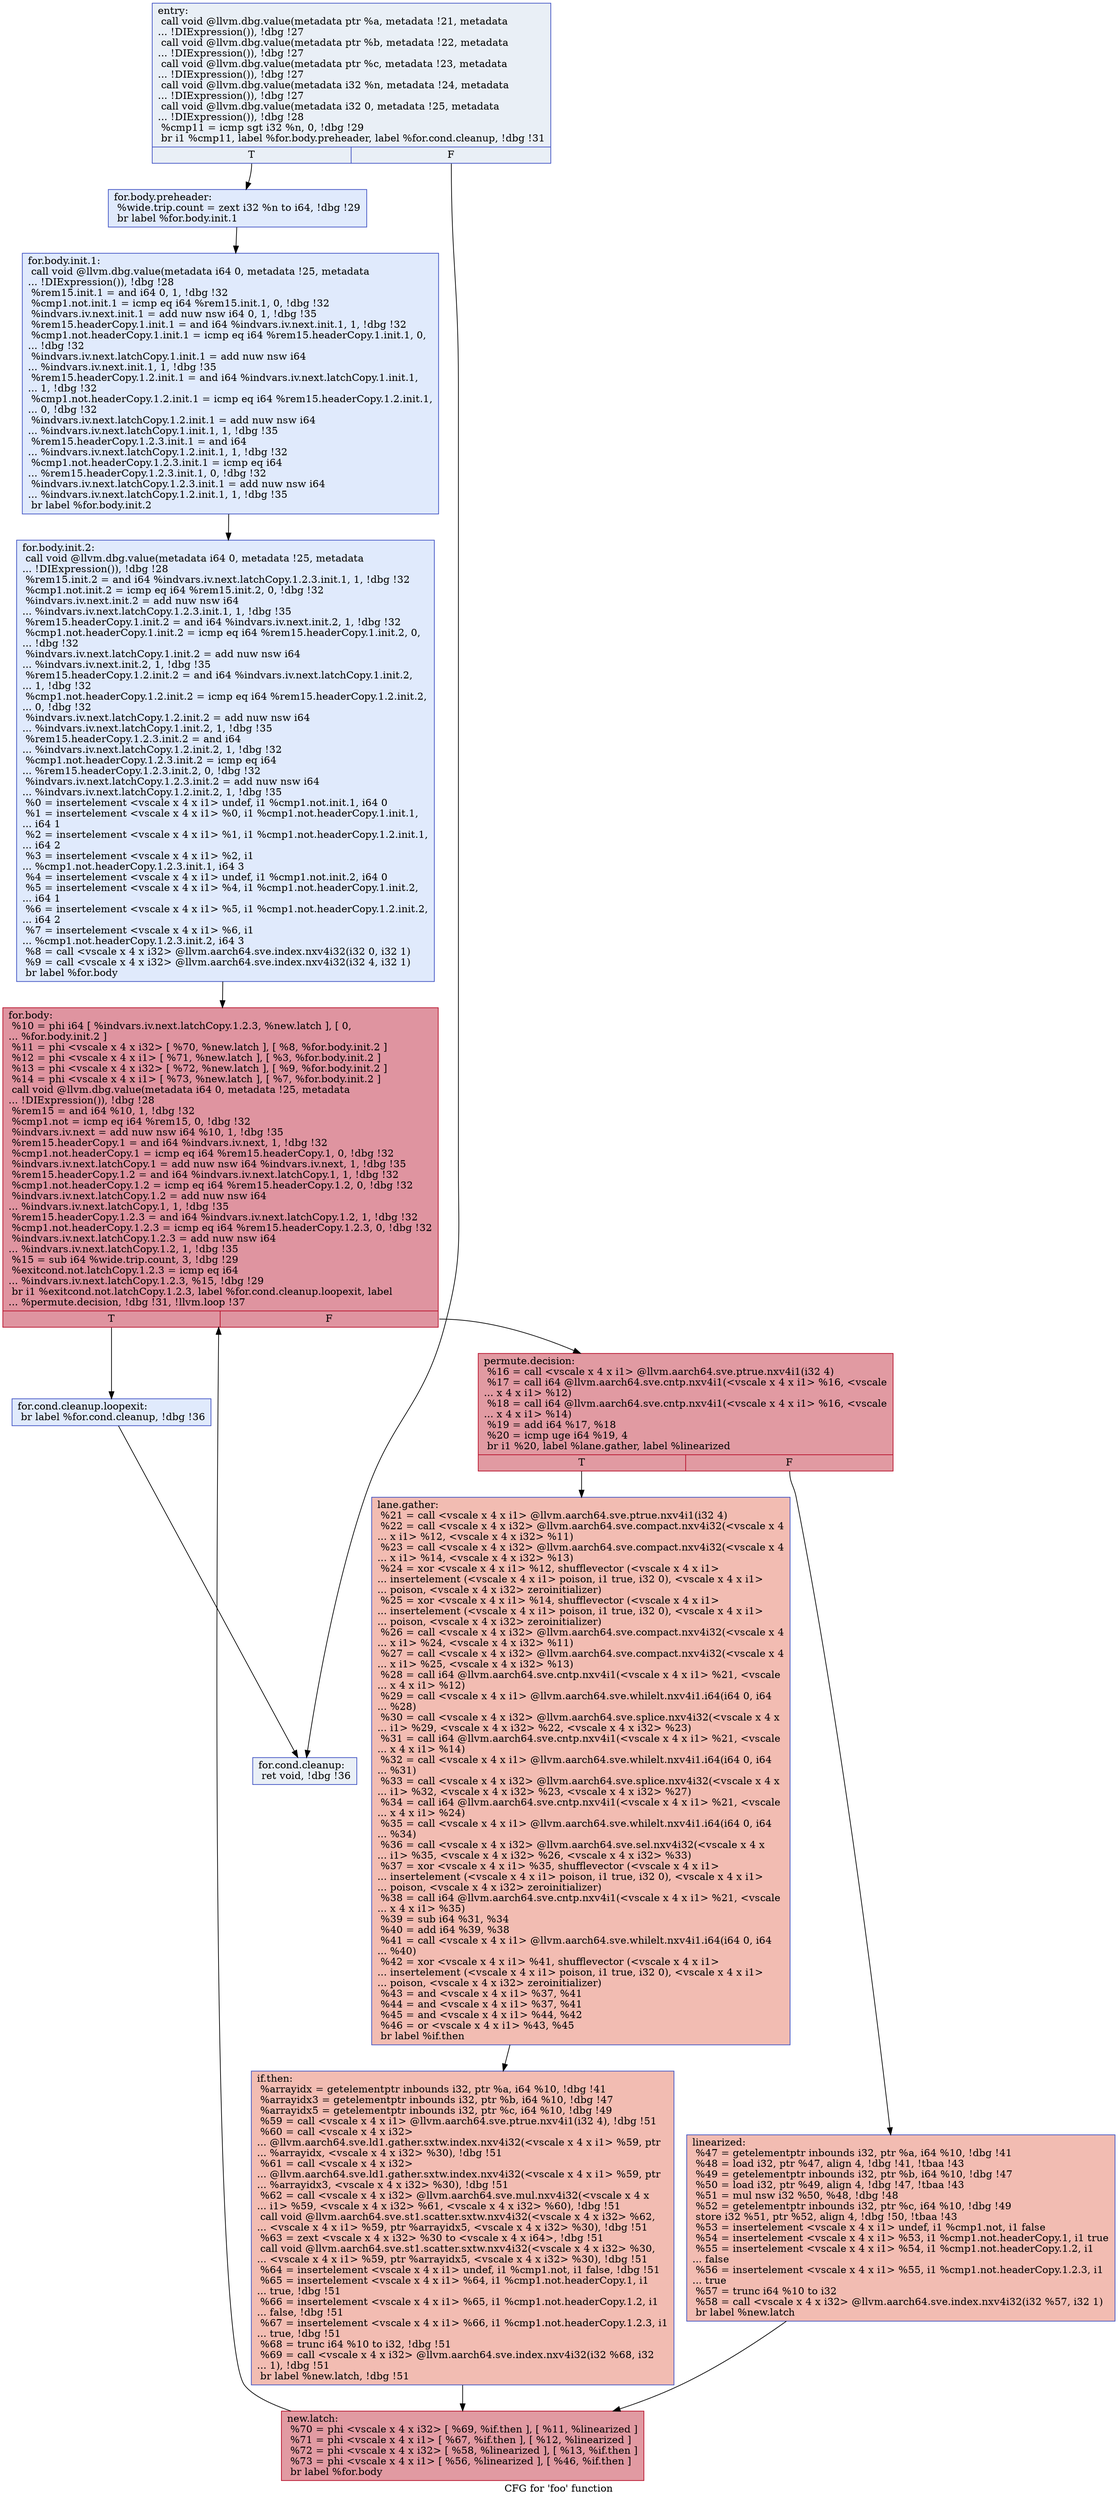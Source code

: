 digraph "CFG for 'foo' function" {
	label="CFG for 'foo' function";

	Node0x564d3b6eb320 [shape=record,color="#3d50c3ff", style=filled, fillcolor="#cedaeb70",label="{entry:\l  call void @llvm.dbg.value(metadata ptr %a, metadata !21, metadata\l... !DIExpression()), !dbg !27\l  call void @llvm.dbg.value(metadata ptr %b, metadata !22, metadata\l... !DIExpression()), !dbg !27\l  call void @llvm.dbg.value(metadata ptr %c, metadata !23, metadata\l... !DIExpression()), !dbg !27\l  call void @llvm.dbg.value(metadata i32 %n, metadata !24, metadata\l... !DIExpression()), !dbg !27\l  call void @llvm.dbg.value(metadata i32 0, metadata !25, metadata\l... !DIExpression()), !dbg !28\l  %cmp11 = icmp sgt i32 %n, 0, !dbg !29\l  br i1 %cmp11, label %for.body.preheader, label %for.cond.cleanup, !dbg !31\l|{<s0>T|<s1>F}}"];
	Node0x564d3b6eb320:s0 -> Node0x564d3b6ed8b0;
	Node0x564d3b6eb320:s1 -> Node0x564d3b6ed9b0;
	Node0x564d3b6ed8b0 [shape=record,color="#3d50c3ff", style=filled, fillcolor="#b9d0f970",label="{for.body.preheader:                               \l  %wide.trip.count = zext i32 %n to i64, !dbg !29\l  br label %for.body.init.1\l}"];
	Node0x564d3b6ed8b0 -> Node0x564d3b6ee340;
	Node0x564d3b6ee340 [shape=record,color="#3d50c3ff", style=filled, fillcolor="#b9d0f970",label="{for.body.init.1:                                  \l  call void @llvm.dbg.value(metadata i64 0, metadata !25, metadata\l... !DIExpression()), !dbg !28\l  %rem15.init.1 = and i64 0, 1, !dbg !32\l  %cmp1.not.init.1 = icmp eq i64 %rem15.init.1, 0, !dbg !32\l  %indvars.iv.next.init.1 = add nuw nsw i64 0, 1, !dbg !35\l  %rem15.headerCopy.1.init.1 = and i64 %indvars.iv.next.init.1, 1, !dbg !32\l  %cmp1.not.headerCopy.1.init.1 = icmp eq i64 %rem15.headerCopy.1.init.1, 0,\l... !dbg !32\l  %indvars.iv.next.latchCopy.1.init.1 = add nuw nsw i64\l... %indvars.iv.next.init.1, 1, !dbg !35\l  %rem15.headerCopy.1.2.init.1 = and i64 %indvars.iv.next.latchCopy.1.init.1,\l... 1, !dbg !32\l  %cmp1.not.headerCopy.1.2.init.1 = icmp eq i64 %rem15.headerCopy.1.2.init.1,\l... 0, !dbg !32\l  %indvars.iv.next.latchCopy.1.2.init.1 = add nuw nsw i64\l... %indvars.iv.next.latchCopy.1.init.1, 1, !dbg !35\l  %rem15.headerCopy.1.2.3.init.1 = and i64\l... %indvars.iv.next.latchCopy.1.2.init.1, 1, !dbg !32\l  %cmp1.not.headerCopy.1.2.3.init.1 = icmp eq i64\l... %rem15.headerCopy.1.2.3.init.1, 0, !dbg !32\l  %indvars.iv.next.latchCopy.1.2.3.init.1 = add nuw nsw i64\l... %indvars.iv.next.latchCopy.1.2.init.1, 1, !dbg !35\l  br label %for.body.init.2\l}"];
	Node0x564d3b6ee340 -> Node0x564d3b6f06e0;
	Node0x564d3b6f06e0 [shape=record,color="#3d50c3ff", style=filled, fillcolor="#b9d0f970",label="{for.body.init.2:                                  \l  call void @llvm.dbg.value(metadata i64 0, metadata !25, metadata\l... !DIExpression()), !dbg !28\l  %rem15.init.2 = and i64 %indvars.iv.next.latchCopy.1.2.3.init.1, 1, !dbg !32\l  %cmp1.not.init.2 = icmp eq i64 %rem15.init.2, 0, !dbg !32\l  %indvars.iv.next.init.2 = add nuw nsw i64\l... %indvars.iv.next.latchCopy.1.2.3.init.1, 1, !dbg !35\l  %rem15.headerCopy.1.init.2 = and i64 %indvars.iv.next.init.2, 1, !dbg !32\l  %cmp1.not.headerCopy.1.init.2 = icmp eq i64 %rem15.headerCopy.1.init.2, 0,\l... !dbg !32\l  %indvars.iv.next.latchCopy.1.init.2 = add nuw nsw i64\l... %indvars.iv.next.init.2, 1, !dbg !35\l  %rem15.headerCopy.1.2.init.2 = and i64 %indvars.iv.next.latchCopy.1.init.2,\l... 1, !dbg !32\l  %cmp1.not.headerCopy.1.2.init.2 = icmp eq i64 %rem15.headerCopy.1.2.init.2,\l... 0, !dbg !32\l  %indvars.iv.next.latchCopy.1.2.init.2 = add nuw nsw i64\l... %indvars.iv.next.latchCopy.1.init.2, 1, !dbg !35\l  %rem15.headerCopy.1.2.3.init.2 = and i64\l... %indvars.iv.next.latchCopy.1.2.init.2, 1, !dbg !32\l  %cmp1.not.headerCopy.1.2.3.init.2 = icmp eq i64\l... %rem15.headerCopy.1.2.3.init.2, 0, !dbg !32\l  %indvars.iv.next.latchCopy.1.2.3.init.2 = add nuw nsw i64\l... %indvars.iv.next.latchCopy.1.2.init.2, 1, !dbg !35\l  %0 = insertelement \<vscale x 4 x i1\> undef, i1 %cmp1.not.init.1, i64 0\l  %1 = insertelement \<vscale x 4 x i1\> %0, i1 %cmp1.not.headerCopy.1.init.1,\l... i64 1\l  %2 = insertelement \<vscale x 4 x i1\> %1, i1 %cmp1.not.headerCopy.1.2.init.1,\l... i64 2\l  %3 = insertelement \<vscale x 4 x i1\> %2, i1\l... %cmp1.not.headerCopy.1.2.3.init.1, i64 3\l  %4 = insertelement \<vscale x 4 x i1\> undef, i1 %cmp1.not.init.2, i64 0\l  %5 = insertelement \<vscale x 4 x i1\> %4, i1 %cmp1.not.headerCopy.1.init.2,\l... i64 1\l  %6 = insertelement \<vscale x 4 x i1\> %5, i1 %cmp1.not.headerCopy.1.2.init.2,\l... i64 2\l  %7 = insertelement \<vscale x 4 x i1\> %6, i1\l... %cmp1.not.headerCopy.1.2.3.init.2, i64 3\l  %8 = call \<vscale x 4 x i32\> @llvm.aarch64.sve.index.nxv4i32(i32 0, i32 1)\l  %9 = call \<vscale x 4 x i32\> @llvm.aarch64.sve.index.nxv4i32(i32 4, i32 1)\l  br label %for.body\l}"];
	Node0x564d3b6f06e0 -> Node0x564d3b6f2860;
	Node0x564d3b6f0f10 [shape=record,color="#3d50c3ff", style=filled, fillcolor="#b9d0f970",label="{for.cond.cleanup.loopexit:                        \l  br label %for.cond.cleanup, !dbg !36\l}"];
	Node0x564d3b6f0f10 -> Node0x564d3b6ed9b0;
	Node0x564d3b6ed9b0 [shape=record,color="#3d50c3ff", style=filled, fillcolor="#cedaeb70",label="{for.cond.cleanup:                                 \l  ret void, !dbg !36\l}"];
	Node0x564d3b6f2860 [shape=record,color="#b70d28ff", style=filled, fillcolor="#b70d2870",label="{for.body:                                         \l  %10 = phi i64 [ %indvars.iv.next.latchCopy.1.2.3, %new.latch ], [ 0,\l... %for.body.init.2 ]\l  %11 = phi \<vscale x 4 x i32\> [ %70, %new.latch ], [ %8, %for.body.init.2 ]\l  %12 = phi \<vscale x 4 x i1\> [ %71, %new.latch ], [ %3, %for.body.init.2 ]\l  %13 = phi \<vscale x 4 x i32\> [ %72, %new.latch ], [ %9, %for.body.init.2 ]\l  %14 = phi \<vscale x 4 x i1\> [ %73, %new.latch ], [ %7, %for.body.init.2 ]\l  call void @llvm.dbg.value(metadata i64 0, metadata !25, metadata\l... !DIExpression()), !dbg !28\l  %rem15 = and i64 %10, 1, !dbg !32\l  %cmp1.not = icmp eq i64 %rem15, 0, !dbg !32\l  %indvars.iv.next = add nuw nsw i64 %10, 1, !dbg !35\l  %rem15.headerCopy.1 = and i64 %indvars.iv.next, 1, !dbg !32\l  %cmp1.not.headerCopy.1 = icmp eq i64 %rem15.headerCopy.1, 0, !dbg !32\l  %indvars.iv.next.latchCopy.1 = add nuw nsw i64 %indvars.iv.next, 1, !dbg !35\l  %rem15.headerCopy.1.2 = and i64 %indvars.iv.next.latchCopy.1, 1, !dbg !32\l  %cmp1.not.headerCopy.1.2 = icmp eq i64 %rem15.headerCopy.1.2, 0, !dbg !32\l  %indvars.iv.next.latchCopy.1.2 = add nuw nsw i64\l... %indvars.iv.next.latchCopy.1, 1, !dbg !35\l  %rem15.headerCopy.1.2.3 = and i64 %indvars.iv.next.latchCopy.1.2, 1, !dbg !32\l  %cmp1.not.headerCopy.1.2.3 = icmp eq i64 %rem15.headerCopy.1.2.3, 0, !dbg !32\l  %indvars.iv.next.latchCopy.1.2.3 = add nuw nsw i64\l... %indvars.iv.next.latchCopy.1.2, 1, !dbg !35\l  %15 = sub i64 %wide.trip.count, 3, !dbg !29\l  %exitcond.not.latchCopy.1.2.3 = icmp eq i64\l... %indvars.iv.next.latchCopy.1.2.3, %15, !dbg !29\l  br i1 %exitcond.not.latchCopy.1.2.3, label %for.cond.cleanup.loopexit, label\l... %permute.decision, !dbg !31, !llvm.loop !37\l|{<s0>T|<s1>F}}"];
	Node0x564d3b6f2860:s0 -> Node0x564d3b6f0f10;
	Node0x564d3b6f2860:s1 -> Node0x564d3b6f5230;
	Node0x564d3b6f5230 [shape=record,color="#b70d28ff", style=filled, fillcolor="#bb1b2c70",label="{permute.decision:                                 \l  %16 = call \<vscale x 4 x i1\> @llvm.aarch64.sve.ptrue.nxv4i1(i32 4)\l  %17 = call i64 @llvm.aarch64.sve.cntp.nxv4i1(\<vscale x 4 x i1\> %16, \<vscale\l... x 4 x i1\> %12)\l  %18 = call i64 @llvm.aarch64.sve.cntp.nxv4i1(\<vscale x 4 x i1\> %16, \<vscale\l... x 4 x i1\> %14)\l  %19 = add i64 %17, %18\l  %20 = icmp uge i64 %19, 4\l  br i1 %20, label %lane.gather, label %linearized\l|{<s0>T|<s1>F}}"];
	Node0x564d3b6f5230:s0 -> Node0x564d3b6f5f70;
	Node0x564d3b6f5230:s1 -> Node0x564d3b6f6020;
	Node0x564d3b6f5f70 [shape=record,color="#3d50c3ff", style=filled, fillcolor="#e1675170",label="{lane.gather:                                      \l  %21 = call \<vscale x 4 x i1\> @llvm.aarch64.sve.ptrue.nxv4i1(i32 4)\l  %22 = call \<vscale x 4 x i32\> @llvm.aarch64.sve.compact.nxv4i32(\<vscale x 4\l... x i1\> %12, \<vscale x 4 x i32\> %11)\l  %23 = call \<vscale x 4 x i32\> @llvm.aarch64.sve.compact.nxv4i32(\<vscale x 4\l... x i1\> %14, \<vscale x 4 x i32\> %13)\l  %24 = xor \<vscale x 4 x i1\> %12, shufflevector (\<vscale x 4 x i1\>\l... insertelement (\<vscale x 4 x i1\> poison, i1 true, i32 0), \<vscale x 4 x i1\>\l... poison, \<vscale x 4 x i32\> zeroinitializer)\l  %25 = xor \<vscale x 4 x i1\> %14, shufflevector (\<vscale x 4 x i1\>\l... insertelement (\<vscale x 4 x i1\> poison, i1 true, i32 0), \<vscale x 4 x i1\>\l... poison, \<vscale x 4 x i32\> zeroinitializer)\l  %26 = call \<vscale x 4 x i32\> @llvm.aarch64.sve.compact.nxv4i32(\<vscale x 4\l... x i1\> %24, \<vscale x 4 x i32\> %11)\l  %27 = call \<vscale x 4 x i32\> @llvm.aarch64.sve.compact.nxv4i32(\<vscale x 4\l... x i1\> %25, \<vscale x 4 x i32\> %13)\l  %28 = call i64 @llvm.aarch64.sve.cntp.nxv4i1(\<vscale x 4 x i1\> %21, \<vscale\l... x 4 x i1\> %12)\l  %29 = call \<vscale x 4 x i1\> @llvm.aarch64.sve.whilelt.nxv4i1.i64(i64 0, i64\l... %28)\l  %30 = call \<vscale x 4 x i32\> @llvm.aarch64.sve.splice.nxv4i32(\<vscale x 4 x\l... i1\> %29, \<vscale x 4 x i32\> %22, \<vscale x 4 x i32\> %23)\l  %31 = call i64 @llvm.aarch64.sve.cntp.nxv4i1(\<vscale x 4 x i1\> %21, \<vscale\l... x 4 x i1\> %14)\l  %32 = call \<vscale x 4 x i1\> @llvm.aarch64.sve.whilelt.nxv4i1.i64(i64 0, i64\l... %31)\l  %33 = call \<vscale x 4 x i32\> @llvm.aarch64.sve.splice.nxv4i32(\<vscale x 4 x\l... i1\> %32, \<vscale x 4 x i32\> %23, \<vscale x 4 x i32\> %27)\l  %34 = call i64 @llvm.aarch64.sve.cntp.nxv4i1(\<vscale x 4 x i1\> %21, \<vscale\l... x 4 x i1\> %24)\l  %35 = call \<vscale x 4 x i1\> @llvm.aarch64.sve.whilelt.nxv4i1.i64(i64 0, i64\l... %34)\l  %36 = call \<vscale x 4 x i32\> @llvm.aarch64.sve.sel.nxv4i32(\<vscale x 4 x\l... i1\> %35, \<vscale x 4 x i32\> %26, \<vscale x 4 x i32\> %33)\l  %37 = xor \<vscale x 4 x i1\> %35, shufflevector (\<vscale x 4 x i1\>\l... insertelement (\<vscale x 4 x i1\> poison, i1 true, i32 0), \<vscale x 4 x i1\>\l... poison, \<vscale x 4 x i32\> zeroinitializer)\l  %38 = call i64 @llvm.aarch64.sve.cntp.nxv4i1(\<vscale x 4 x i1\> %21, \<vscale\l... x 4 x i1\> %35)\l  %39 = sub i64 %31, %34\l  %40 = add i64 %39, %38\l  %41 = call \<vscale x 4 x i1\> @llvm.aarch64.sve.whilelt.nxv4i1.i64(i64 0, i64\l... %40)\l  %42 = xor \<vscale x 4 x i1\> %41, shufflevector (\<vscale x 4 x i1\>\l... insertelement (\<vscale x 4 x i1\> poison, i1 true, i32 0), \<vscale x 4 x i1\>\l... poison, \<vscale x 4 x i32\> zeroinitializer)\l  %43 = and \<vscale x 4 x i1\> %37, %41\l  %44 = and \<vscale x 4 x i1\> %37, %41\l  %45 = and \<vscale x 4 x i1\> %44, %42\l  %46 = or \<vscale x 4 x i1\> %43, %45\l  br label %if.then\l}"];
	Node0x564d3b6f5f70 -> Node0x564d3b6f8650;
	Node0x564d3b6f6020 [shape=record,color="#3d50c3ff", style=filled, fillcolor="#e1675170",label="{linearized:                                       \l  %47 = getelementptr inbounds i32, ptr %a, i64 %10, !dbg !41\l  %48 = load i32, ptr %47, align 4, !dbg !41, !tbaa !43\l  %49 = getelementptr inbounds i32, ptr %b, i64 %10, !dbg !47\l  %50 = load i32, ptr %49, align 4, !dbg !47, !tbaa !43\l  %51 = mul nsw i32 %50, %48, !dbg !48\l  %52 = getelementptr inbounds i32, ptr %c, i64 %10, !dbg !49\l  store i32 %51, ptr %52, align 4, !dbg !50, !tbaa !43\l  %53 = insertelement \<vscale x 4 x i1\> undef, i1 %cmp1.not, i1 false\l  %54 = insertelement \<vscale x 4 x i1\> %53, i1 %cmp1.not.headerCopy.1, i1 true\l  %55 = insertelement \<vscale x 4 x i1\> %54, i1 %cmp1.not.headerCopy.1.2, i1\l... false\l  %56 = insertelement \<vscale x 4 x i1\> %55, i1 %cmp1.not.headerCopy.1.2.3, i1\l... true\l  %57 = trunc i64 %10 to i32\l  %58 = call \<vscale x 4 x i32\> @llvm.aarch64.sve.index.nxv4i32(i32 %57, i32 1)\l  br label %new.latch\l}"];
	Node0x564d3b6f6020 -> Node0x564d3b6f32a0;
	Node0x564d3b6f8650 [shape=record,color="#3d50c3ff", style=filled, fillcolor="#e1675170",label="{if.then:                                          \l  %arrayidx = getelementptr inbounds i32, ptr %a, i64 %10, !dbg !41\l  %arrayidx3 = getelementptr inbounds i32, ptr %b, i64 %10, !dbg !47\l  %arrayidx5 = getelementptr inbounds i32, ptr %c, i64 %10, !dbg !49\l  %59 = call \<vscale x 4 x i1\> @llvm.aarch64.sve.ptrue.nxv4i1(i32 4), !dbg !51\l  %60 = call \<vscale x 4 x i32\>\l... @llvm.aarch64.sve.ld1.gather.sxtw.index.nxv4i32(\<vscale x 4 x i1\> %59, ptr\l... %arrayidx, \<vscale x 4 x i32\> %30), !dbg !51\l  %61 = call \<vscale x 4 x i32\>\l... @llvm.aarch64.sve.ld1.gather.sxtw.index.nxv4i32(\<vscale x 4 x i1\> %59, ptr\l... %arrayidx3, \<vscale x 4 x i32\> %30), !dbg !51\l  %62 = call \<vscale x 4 x i32\> @llvm.aarch64.sve.mul.nxv4i32(\<vscale x 4 x\l... i1\> %59, \<vscale x 4 x i32\> %61, \<vscale x 4 x i32\> %60), !dbg !51\l  call void @llvm.aarch64.sve.st1.scatter.sxtw.nxv4i32(\<vscale x 4 x i32\> %62,\l... \<vscale x 4 x i1\> %59, ptr %arrayidx5, \<vscale x 4 x i32\> %30), !dbg !51\l  %63 = zext \<vscale x 4 x i32\> %30 to \<vscale x 4 x i64\>, !dbg !51\l  call void @llvm.aarch64.sve.st1.scatter.sxtw.nxv4i32(\<vscale x 4 x i32\> %30,\l... \<vscale x 4 x i1\> %59, ptr %arrayidx5, \<vscale x 4 x i32\> %30), !dbg !51\l  %64 = insertelement \<vscale x 4 x i1\> undef, i1 %cmp1.not, i1 false, !dbg !51\l  %65 = insertelement \<vscale x 4 x i1\> %64, i1 %cmp1.not.headerCopy.1, i1\l... true, !dbg !51\l  %66 = insertelement \<vscale x 4 x i1\> %65, i1 %cmp1.not.headerCopy.1.2, i1\l... false, !dbg !51\l  %67 = insertelement \<vscale x 4 x i1\> %66, i1 %cmp1.not.headerCopy.1.2.3, i1\l... true, !dbg !51\l  %68 = trunc i64 %10 to i32, !dbg !51\l  %69 = call \<vscale x 4 x i32\> @llvm.aarch64.sve.index.nxv4i32(i32 %68, i32\l... 1), !dbg !51\l  br label %new.latch, !dbg !51\l}"];
	Node0x564d3b6f8650 -> Node0x564d3b6f32a0;
	Node0x564d3b6f32a0 [shape=record,color="#b70d28ff", style=filled, fillcolor="#bb1b2c70",label="{new.latch:                                        \l  %70 = phi \<vscale x 4 x i32\> [ %69, %if.then ], [ %11, %linearized ]\l  %71 = phi \<vscale x 4 x i1\> [ %67, %if.then ], [ %12, %linearized ]\l  %72 = phi \<vscale x 4 x i32\> [ %58, %linearized ], [ %13, %if.then ]\l  %73 = phi \<vscale x 4 x i1\> [ %56, %linearized ], [ %46, %if.then ]\l  br label %for.body\l}"];
	Node0x564d3b6f32a0 -> Node0x564d3b6f2860;
}
